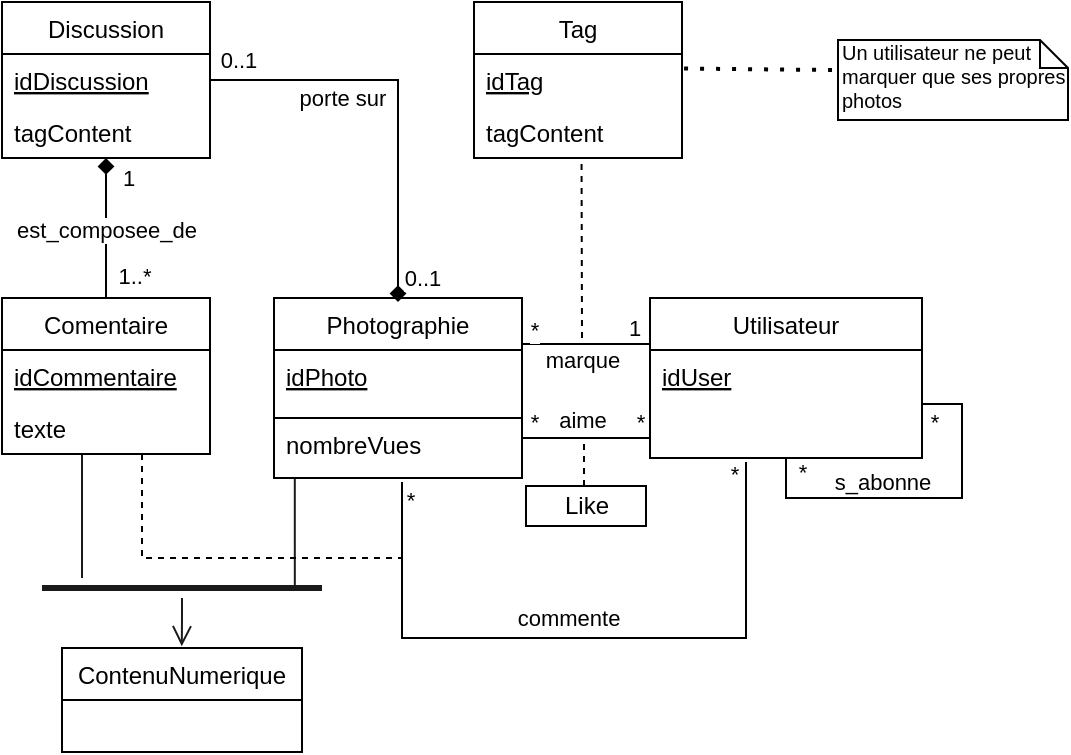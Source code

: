 <mxfile version="13.7.2" type="device"><diagram id="Ixzr-Ra1_6WMz24URvi_" name="Page-1"><mxGraphModel dx="981" dy="492" grid="1" gridSize="10" guides="1" tooltips="1" connect="1" arrows="1" fold="1" page="1" pageScale="1" pageWidth="1169" pageHeight="827" math="0" shadow="0"><root><mxCell id="0"/><mxCell id="1" parent="0"/><mxCell id="TZ5yOEpKgbxzlREyaMn_-51" style="edgeStyle=orthogonalEdgeStyle;rounded=0;orthogonalLoop=1;jettySize=auto;html=1;endArrow=none;endFill=0;" edge="1" parent="1"><mxGeometry relative="1" as="geometry"><mxPoint x="572" y="282" as="sourcePoint"/><mxPoint x="400" y="292" as="targetPoint"/><Array as="points"><mxPoint x="572" y="370"/><mxPoint x="400" y="370"/></Array></mxGeometry></mxCell><mxCell id="TZ5yOEpKgbxzlREyaMn_-52" value="commente" style="edgeLabel;html=1;align=center;verticalAlign=middle;resizable=0;points=[];" vertex="1" connectable="0" parent="TZ5yOEpKgbxzlREyaMn_-51"><mxGeometry x="0.084" relative="1" as="geometry"><mxPoint x="5.33" y="-10.03" as="offset"/></mxGeometry></mxCell><mxCell id="TZ5yOEpKgbxzlREyaMn_-53" value="*" style="edgeLabel;html=1;align=center;verticalAlign=middle;resizable=0;points=[];" vertex="1" connectable="0" parent="TZ5yOEpKgbxzlREyaMn_-51"><mxGeometry x="-0.917" y="-1" relative="1" as="geometry"><mxPoint x="-5.03" y="-8" as="offset"/></mxGeometry></mxCell><mxCell id="TZ5yOEpKgbxzlREyaMn_-54" value="*" style="edgeLabel;html=1;align=center;verticalAlign=middle;resizable=0;points=[];" vertex="1" connectable="0" parent="TZ5yOEpKgbxzlREyaMn_-51"><mxGeometry x="0.909" y="1" relative="1" as="geometry"><mxPoint x="5" y="-7.21" as="offset"/></mxGeometry></mxCell><mxCell id="TZ5yOEpKgbxzlREyaMn_-5" value="Utilisateur" style="swimlane;fontStyle=0;childLayout=stackLayout;horizontal=1;startSize=26;fillColor=none;horizontalStack=0;resizeParent=1;resizeParentMax=0;resizeLast=0;collapsible=1;marginBottom=0;" vertex="1" parent="1"><mxGeometry x="524" y="200" width="136" height="80" as="geometry"/></mxCell><mxCell id="TZ5yOEpKgbxzlREyaMn_-6" value="idUser" style="text;strokeColor=none;fillColor=none;align=left;verticalAlign=top;spacingLeft=4;spacingRight=4;overflow=hidden;rotatable=0;points=[[0,0.5],[1,0.5]];portConstraint=eastwest;fontStyle=4" vertex="1" parent="TZ5yOEpKgbxzlREyaMn_-5"><mxGeometry y="26" width="136" height="54" as="geometry"/></mxCell><mxCell id="TZ5yOEpKgbxzlREyaMn_-40" style="edgeStyle=orthogonalEdgeStyle;rounded=0;orthogonalLoop=1;jettySize=auto;html=1;endArrow=none;endFill=0;" edge="1" parent="TZ5yOEpKgbxzlREyaMn_-5" source="TZ5yOEpKgbxzlREyaMn_-5" target="TZ5yOEpKgbxzlREyaMn_-6"><mxGeometry relative="1" as="geometry"/></mxCell><mxCell id="TZ5yOEpKgbxzlREyaMn_-41" value="s_abonne" style="edgeLabel;html=1;align=center;verticalAlign=middle;resizable=0;points=[];" vertex="1" connectable="0" parent="TZ5yOEpKgbxzlREyaMn_-40"><mxGeometry x="-0.07" relative="1" as="geometry"><mxPoint x="-13.33" y="-8" as="offset"/></mxGeometry></mxCell><mxCell id="TZ5yOEpKgbxzlREyaMn_-42" value="*" style="edgeLabel;html=1;align=center;verticalAlign=middle;resizable=0;points=[];" vertex="1" connectable="0" parent="TZ5yOEpKgbxzlREyaMn_-40"><mxGeometry x="-0.924" relative="1" as="geometry"><mxPoint x="8" as="offset"/></mxGeometry></mxCell><mxCell id="TZ5yOEpKgbxzlREyaMn_-43" value="*" style="edgeLabel;html=1;align=center;verticalAlign=middle;resizable=0;points=[];" vertex="1" connectable="0" parent="TZ5yOEpKgbxzlREyaMn_-40"><mxGeometry x="0.935" relative="1" as="geometry"><mxPoint y="9" as="offset"/></mxGeometry></mxCell><mxCell id="TZ5yOEpKgbxzlREyaMn_-22" style="edgeStyle=orthogonalEdgeStyle;rounded=0;orthogonalLoop=1;jettySize=auto;html=1;entryX=0;entryY=0.5;entryDx=0;entryDy=0;endArrow=none;endFill=0;" edge="1" parent="1"><mxGeometry relative="1" as="geometry"><mxPoint x="460" y="223" as="sourcePoint"/><mxPoint x="524" y="223" as="targetPoint"/></mxGeometry></mxCell><mxCell id="TZ5yOEpKgbxzlREyaMn_-24" value="marque" style="edgeLabel;html=1;align=center;verticalAlign=middle;resizable=0;points=[];" vertex="1" connectable="0" parent="TZ5yOEpKgbxzlREyaMn_-22"><mxGeometry x="0.284" relative="1" as="geometry"><mxPoint x="-10.95" y="8" as="offset"/></mxGeometry></mxCell><mxCell id="TZ5yOEpKgbxzlREyaMn_-25" value="1" style="edgeLabel;html=1;align=center;verticalAlign=middle;resizable=0;points=[];" vertex="1" connectable="0" parent="TZ5yOEpKgbxzlREyaMn_-22"><mxGeometry x="0.729" relative="1" as="geometry"><mxPoint y="-8" as="offset"/></mxGeometry></mxCell><mxCell id="TZ5yOEpKgbxzlREyaMn_-26" value="*" style="edgeLabel;html=1;align=center;verticalAlign=middle;resizable=0;points=[];" vertex="1" connectable="0" parent="TZ5yOEpKgbxzlREyaMn_-22"><mxGeometry x="-0.865" relative="1" as="geometry"><mxPoint x="1.67" y="-7" as="offset"/></mxGeometry></mxCell><mxCell id="TZ5yOEpKgbxzlREyaMn_-23" style="edgeStyle=orthogonalEdgeStyle;rounded=0;orthogonalLoop=1;jettySize=auto;html=1;entryX=0;entryY=0.5;entryDx=0;entryDy=0;endArrow=none;endFill=0;" edge="1" parent="1"><mxGeometry relative="1" as="geometry"><mxPoint x="460" y="270" as="sourcePoint"/><mxPoint x="524" y="270" as="targetPoint"/></mxGeometry></mxCell><mxCell id="TZ5yOEpKgbxzlREyaMn_-27" value="aime" style="edgeLabel;html=1;align=center;verticalAlign=middle;resizable=0;points=[];" vertex="1" connectable="0" parent="TZ5yOEpKgbxzlREyaMn_-23"><mxGeometry x="-0.299" relative="1" as="geometry"><mxPoint x="7.71" y="-9" as="offset"/></mxGeometry></mxCell><mxCell id="TZ5yOEpKgbxzlREyaMn_-28" value="*" style="edgeLabel;html=1;align=center;verticalAlign=middle;resizable=0;points=[];" vertex="1" connectable="0" parent="TZ5yOEpKgbxzlREyaMn_-23"><mxGeometry x="-0.835" y="1" relative="1" as="geometry"><mxPoint y="-7" as="offset"/></mxGeometry></mxCell><mxCell id="TZ5yOEpKgbxzlREyaMn_-29" value="*" style="edgeLabel;html=1;align=center;verticalAlign=middle;resizable=0;points=[];" vertex="1" connectable="0" parent="TZ5yOEpKgbxzlREyaMn_-23"><mxGeometry x="0.823" y="1" relative="1" as="geometry"><mxPoint y="-7" as="offset"/></mxGeometry></mxCell><mxCell id="TZ5yOEpKgbxzlREyaMn_-85" style="edgeStyle=orthogonalEdgeStyle;rounded=0;orthogonalLoop=1;jettySize=auto;html=1;entryX=0.903;entryY=0.414;entryDx=0;entryDy=0;entryPerimeter=0;startArrow=none;startFill=0;endArrow=none;endFill=0;strokeColor=#1A1A1A;" edge="1" parent="1" source="TZ5yOEpKgbxzlREyaMn_-1" target="TZ5yOEpKgbxzlREyaMn_-82"><mxGeometry relative="1" as="geometry"><Array as="points"><mxPoint x="346" y="320"/></Array></mxGeometry></mxCell><mxCell id="TZ5yOEpKgbxzlREyaMn_-1" value="Photographie" style="swimlane;fontStyle=0;childLayout=stackLayout;horizontal=1;startSize=26;fillColor=none;horizontalStack=0;resizeParent=1;resizeParentMax=0;resizeLast=0;collapsible=1;marginBottom=0;" vertex="1" parent="1"><mxGeometry x="336" y="200" width="124" height="90" as="geometry"/></mxCell><mxCell id="TZ5yOEpKgbxzlREyaMn_-2" value="idPhoto" style="text;fillColor=none;align=left;verticalAlign=top;spacingLeft=4;spacingRight=4;overflow=hidden;rotatable=0;points=[[0,0.5],[1,0.5]];portConstraint=eastwest;fontStyle=4;strokeColor=#000000;" vertex="1" parent="TZ5yOEpKgbxzlREyaMn_-1"><mxGeometry y="26" width="124" height="34" as="geometry"/></mxCell><mxCell id="TZ5yOEpKgbxzlREyaMn_-46" value="nombreVues" style="text;strokeColor=none;fillColor=none;align=left;verticalAlign=top;spacingLeft=4;spacingRight=4;overflow=hidden;rotatable=0;points=[[0,0.5],[1,0.5]];portConstraint=eastwest;fontStyle=0" vertex="1" parent="TZ5yOEpKgbxzlREyaMn_-1"><mxGeometry y="60" width="124" height="30" as="geometry"/></mxCell><mxCell id="TZ5yOEpKgbxzlREyaMn_-19" value="" style="endArrow=none;dashed=1;html=1;entryX=0.517;entryY=1.008;entryDx=0;entryDy=0;entryPerimeter=0;" edge="1" parent="1" target="TZ5yOEpKgbxzlREyaMn_-10"><mxGeometry width="50" height="50" relative="1" as="geometry"><mxPoint x="490" y="220" as="sourcePoint"/><mxPoint x="491.824" y="138.13" as="targetPoint"/></mxGeometry></mxCell><mxCell id="TZ5yOEpKgbxzlREyaMn_-39" style="edgeStyle=orthogonalEdgeStyle;rounded=0;orthogonalLoop=1;jettySize=auto;html=1;endArrow=none;endFill=0;dashed=1;" edge="1" parent="1"><mxGeometry relative="1" as="geometry"><mxPoint x="491" y="270" as="targetPoint"/><mxPoint x="491.006" y="300" as="sourcePoint"/></mxGeometry></mxCell><mxCell id="TZ5yOEpKgbxzlREyaMn_-37" value="Like" style="html=1;" vertex="1" parent="1"><mxGeometry x="462" y="294" width="60" height="20" as="geometry"/></mxCell><mxCell id="TZ5yOEpKgbxzlREyaMn_-48" value="&lt;font color=&quot;#000000&quot; style=&quot;font-size: 10px&quot;&gt;Un utilisateur ne peut marquer que ses propres photos&lt;br style=&quot;font-size: 10px&quot;&gt;&lt;/font&gt;" style="shape=note;whiteSpace=wrap;html=1;size=14;verticalAlign=top;align=left;spacingTop=-6;labelBackgroundColor=none;strokeColor=#000000;strokeWidth=1;fontColor=#FF33FF;fontSize=10;" vertex="1" parent="1"><mxGeometry x="618" y="71" width="115" height="40" as="geometry"/></mxCell><mxCell id="TZ5yOEpKgbxzlREyaMn_-49" value="" style="endArrow=none;dashed=1;html=1;dashPattern=1 3;strokeWidth=2;exitX=1.01;exitY=0.28;exitDx=0;exitDy=0;exitPerimeter=0;" edge="1" parent="1" source="TZ5yOEpKgbxzlREyaMn_-8"><mxGeometry width="50" height="50" relative="1" as="geometry"><mxPoint x="558" y="52" as="sourcePoint"/><mxPoint x="615" y="86" as="targetPoint"/></mxGeometry></mxCell><mxCell id="TZ5yOEpKgbxzlREyaMn_-58" style="edgeStyle=orthogonalEdgeStyle;rounded=0;orthogonalLoop=1;jettySize=auto;html=1;endArrow=none;endFill=0;dashed=1;" edge="1" parent="1" source="TZ5yOEpKgbxzlREyaMn_-55"><mxGeometry relative="1" as="geometry"><mxPoint x="400" y="331" as="targetPoint"/><mxPoint x="270" y="331" as="sourcePoint"/><Array as="points"><mxPoint x="270" y="330"/><mxPoint x="400" y="330"/></Array></mxGeometry></mxCell><mxCell id="TZ5yOEpKgbxzlREyaMn_-62" style="edgeStyle=orthogonalEdgeStyle;rounded=0;orthogonalLoop=1;jettySize=auto;html=1;endArrow=diamond;endFill=1;" edge="1" parent="1"><mxGeometry relative="1" as="geometry"><mxPoint x="304" y="91" as="sourcePoint"/><mxPoint x="398" y="202" as="targetPoint"/><Array as="points"><mxPoint x="398" y="91"/></Array></mxGeometry></mxCell><mxCell id="TZ5yOEpKgbxzlREyaMn_-64" value="0..1" style="edgeLabel;html=1;align=center;verticalAlign=middle;resizable=0;points=[];" vertex="1" connectable="0" parent="TZ5yOEpKgbxzlREyaMn_-62"><mxGeometry x="0.703" y="-2" relative="1" as="geometry"><mxPoint x="13.99" y="18.17" as="offset"/></mxGeometry></mxCell><mxCell id="TZ5yOEpKgbxzlREyaMn_-65" value="porte sur" style="edgeLabel;html=1;align=center;verticalAlign=middle;resizable=0;points=[];" vertex="1" connectable="0" parent="TZ5yOEpKgbxzlREyaMn_-62"><mxGeometry x="-0.232" y="1" relative="1" as="geometry"><mxPoint x="-12.86" y="10" as="offset"/></mxGeometry></mxCell><mxCell id="TZ5yOEpKgbxzlREyaMn_-66" value="0..1" style="edgeLabel;html=1;align=center;verticalAlign=middle;resizable=0;points=[];" vertex="1" connectable="0" parent="TZ5yOEpKgbxzlREyaMn_-62"><mxGeometry x="-0.739" y="1" relative="1" as="geometry"><mxPoint x="-13.14" y="-9" as="offset"/></mxGeometry></mxCell><mxCell id="TZ5yOEpKgbxzlREyaMn_-63" style="edgeStyle=orthogonalEdgeStyle;rounded=0;orthogonalLoop=1;jettySize=auto;html=1;entryX=0.5;entryY=0;entryDx=0;entryDy=0;endArrow=none;endFill=0;startArrow=diamond;startFill=1;" edge="1" parent="1" source="TZ5yOEpKgbxzlREyaMn_-59" target="TZ5yOEpKgbxzlREyaMn_-55"><mxGeometry relative="1" as="geometry"/></mxCell><mxCell id="TZ5yOEpKgbxzlREyaMn_-68" value="1" style="edgeLabel;html=1;align=center;verticalAlign=middle;resizable=0;points=[];" vertex="1" connectable="0" parent="TZ5yOEpKgbxzlREyaMn_-63"><mxGeometry x="-0.656" relative="1" as="geometry"><mxPoint x="11" y="-2.57" as="offset"/></mxGeometry></mxCell><mxCell id="TZ5yOEpKgbxzlREyaMn_-69" value="1..*" style="edgeLabel;html=1;align=center;verticalAlign=middle;resizable=0;points=[];" vertex="1" connectable="0" parent="TZ5yOEpKgbxzlREyaMn_-63"><mxGeometry x="0.687" y="-1" relative="1" as="geometry"><mxPoint x="15" as="offset"/></mxGeometry></mxCell><mxCell id="TZ5yOEpKgbxzlREyaMn_-70" value="est_composee_de" style="edgeLabel;html=1;align=center;verticalAlign=middle;resizable=0;points=[];" vertex="1" connectable="0" parent="TZ5yOEpKgbxzlREyaMn_-63"><mxGeometry x="-0.208" relative="1" as="geometry"><mxPoint y="7.86" as="offset"/></mxGeometry></mxCell><mxCell id="TZ5yOEpKgbxzlREyaMn_-59" value="Discussion" style="swimlane;fontStyle=0;childLayout=stackLayout;horizontal=1;startSize=26;fillColor=none;horizontalStack=0;resizeParent=1;resizeParentMax=0;resizeLast=0;collapsible=1;marginBottom=0;" vertex="1" parent="1"><mxGeometry x="200" y="52" width="104" height="78" as="geometry"/></mxCell><mxCell id="TZ5yOEpKgbxzlREyaMn_-60" value="idDiscussion" style="text;strokeColor=none;fillColor=none;align=left;verticalAlign=top;spacingLeft=4;spacingRight=4;overflow=hidden;rotatable=0;points=[[0,0.5],[1,0.5]];portConstraint=eastwest;fontStyle=4" vertex="1" parent="TZ5yOEpKgbxzlREyaMn_-59"><mxGeometry y="26" width="104" height="26" as="geometry"/></mxCell><mxCell id="TZ5yOEpKgbxzlREyaMn_-61" value="tagContent" style="text;strokeColor=none;fillColor=none;align=left;verticalAlign=top;spacingLeft=4;spacingRight=4;overflow=hidden;rotatable=0;points=[[0,0.5],[1,0.5]];portConstraint=eastwest;fontStyle=0" vertex="1" parent="TZ5yOEpKgbxzlREyaMn_-59"><mxGeometry y="52" width="104" height="26" as="geometry"/></mxCell><mxCell id="TZ5yOEpKgbxzlREyaMn_-84" style="edgeStyle=orthogonalEdgeStyle;rounded=0;orthogonalLoop=1;jettySize=auto;html=1;startArrow=none;startFill=0;endArrow=none;endFill=0;strokeColor=#1A1A1A;" edge="1" parent="1" source="TZ5yOEpKgbxzlREyaMn_-55" target="TZ5yOEpKgbxzlREyaMn_-82"><mxGeometry relative="1" as="geometry"><Array as="points"><mxPoint x="240" y="300"/><mxPoint x="240" y="300"/></Array></mxGeometry></mxCell><mxCell id="TZ5yOEpKgbxzlREyaMn_-55" value="Comentaire" style="swimlane;fontStyle=0;childLayout=stackLayout;horizontal=1;startSize=26;fillColor=none;horizontalStack=0;resizeParent=1;resizeParentMax=0;resizeLast=0;collapsible=1;marginBottom=0;" vertex="1" parent="1"><mxGeometry x="200" y="200" width="104" height="78" as="geometry"/></mxCell><mxCell id="TZ5yOEpKgbxzlREyaMn_-56" value="idCommentaire" style="text;strokeColor=none;fillColor=none;align=left;verticalAlign=top;spacingLeft=4;spacingRight=4;overflow=hidden;rotatable=0;points=[[0,0.5],[1,0.5]];portConstraint=eastwest;fontStyle=4" vertex="1" parent="TZ5yOEpKgbxzlREyaMn_-55"><mxGeometry y="26" width="104" height="26" as="geometry"/></mxCell><mxCell id="TZ5yOEpKgbxzlREyaMn_-57" value="texte" style="text;strokeColor=none;fillColor=none;align=left;verticalAlign=top;spacingLeft=4;spacingRight=4;overflow=hidden;rotatable=0;points=[[0,0.5],[1,0.5]];portConstraint=eastwest;fontStyle=0" vertex="1" parent="TZ5yOEpKgbxzlREyaMn_-55"><mxGeometry y="52" width="104" height="26" as="geometry"/></mxCell><mxCell id="TZ5yOEpKgbxzlREyaMn_-7" value="Tag" style="swimlane;fontStyle=0;childLayout=stackLayout;horizontal=1;startSize=26;fillColor=none;horizontalStack=0;resizeParent=1;resizeParentMax=0;resizeLast=0;collapsible=1;marginBottom=0;" vertex="1" parent="1"><mxGeometry x="436" y="52" width="104" height="78" as="geometry"/></mxCell><mxCell id="TZ5yOEpKgbxzlREyaMn_-8" value="idTag" style="text;strokeColor=none;fillColor=none;align=left;verticalAlign=top;spacingLeft=4;spacingRight=4;overflow=hidden;rotatable=0;points=[[0,0.5],[1,0.5]];portConstraint=eastwest;fontStyle=4" vertex="1" parent="TZ5yOEpKgbxzlREyaMn_-7"><mxGeometry y="26" width="104" height="26" as="geometry"/></mxCell><mxCell id="TZ5yOEpKgbxzlREyaMn_-10" value="tagContent" style="text;strokeColor=none;fillColor=none;align=left;verticalAlign=top;spacingLeft=4;spacingRight=4;overflow=hidden;rotatable=0;points=[[0,0.5],[1,0.5]];portConstraint=eastwest;fontStyle=0" vertex="1" parent="TZ5yOEpKgbxzlREyaMn_-7"><mxGeometry y="52" width="104" height="26" as="geometry"/></mxCell><mxCell id="TZ5yOEpKgbxzlREyaMn_-82" value="" style="shape=line;html=1;strokeWidth=3;strokeColor=#1A1A1A;" vertex="1" parent="1"><mxGeometry x="220" y="340" width="140" height="10" as="geometry"/></mxCell><mxCell id="TZ5yOEpKgbxzlREyaMn_-83" value="" style="edgeStyle=orthogonalEdgeStyle;html=1;verticalAlign=bottom;endArrow=open;endSize=8;strokeColor=#1A1A1A;entryX=0.499;entryY=-0.017;entryDx=0;entryDy=0;entryPerimeter=0;" edge="1" source="TZ5yOEpKgbxzlREyaMn_-82" parent="1" target="TZ5yOEpKgbxzlREyaMn_-86"><mxGeometry relative="1" as="geometry"><mxPoint x="290" y="390" as="targetPoint"/><Array as="points"/></mxGeometry></mxCell><mxCell id="TZ5yOEpKgbxzlREyaMn_-86" value="ContenuNumerique" style="swimlane;fontStyle=0;childLayout=stackLayout;horizontal=1;startSize=26;fillColor=none;horizontalStack=0;resizeParent=1;resizeParentMax=0;resizeLast=0;collapsible=1;marginBottom=0;" vertex="1" parent="1"><mxGeometry x="230" y="375" width="120" height="52" as="geometry"/></mxCell></root></mxGraphModel></diagram></mxfile>
